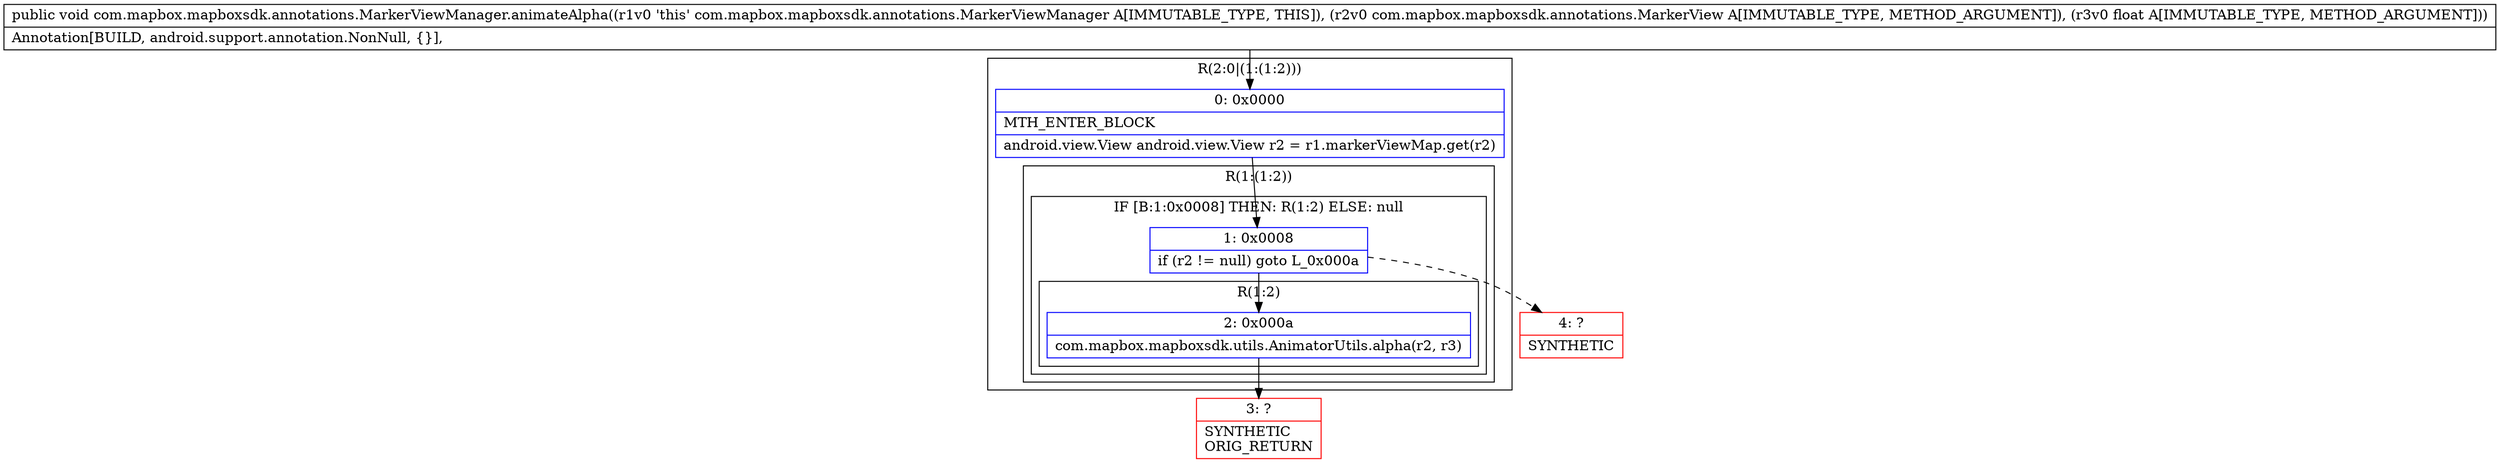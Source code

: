 digraph "CFG forcom.mapbox.mapboxsdk.annotations.MarkerViewManager.animateAlpha(Lcom\/mapbox\/mapboxsdk\/annotations\/MarkerView;F)V" {
subgraph cluster_Region_1821394282 {
label = "R(2:0|(1:(1:2)))";
node [shape=record,color=blue];
Node_0 [shape=record,label="{0\:\ 0x0000|MTH_ENTER_BLOCK\l|android.view.View android.view.View r2 = r1.markerViewMap.get(r2)\l}"];
subgraph cluster_Region_583441616 {
label = "R(1:(1:2))";
node [shape=record,color=blue];
subgraph cluster_IfRegion_1111141011 {
label = "IF [B:1:0x0008] THEN: R(1:2) ELSE: null";
node [shape=record,color=blue];
Node_1 [shape=record,label="{1\:\ 0x0008|if (r2 != null) goto L_0x000a\l}"];
subgraph cluster_Region_2103275023 {
label = "R(1:2)";
node [shape=record,color=blue];
Node_2 [shape=record,label="{2\:\ 0x000a|com.mapbox.mapboxsdk.utils.AnimatorUtils.alpha(r2, r3)\l}"];
}
}
}
}
Node_3 [shape=record,color=red,label="{3\:\ ?|SYNTHETIC\lORIG_RETURN\l}"];
Node_4 [shape=record,color=red,label="{4\:\ ?|SYNTHETIC\l}"];
MethodNode[shape=record,label="{public void com.mapbox.mapboxsdk.annotations.MarkerViewManager.animateAlpha((r1v0 'this' com.mapbox.mapboxsdk.annotations.MarkerViewManager A[IMMUTABLE_TYPE, THIS]), (r2v0 com.mapbox.mapboxsdk.annotations.MarkerView A[IMMUTABLE_TYPE, METHOD_ARGUMENT]), (r3v0 float A[IMMUTABLE_TYPE, METHOD_ARGUMENT]))  | Annotation[BUILD, android.support.annotation.NonNull, \{\}], \l}"];
MethodNode -> Node_0;
Node_0 -> Node_1;
Node_1 -> Node_2;
Node_1 -> Node_4[style=dashed];
Node_2 -> Node_3;
}

